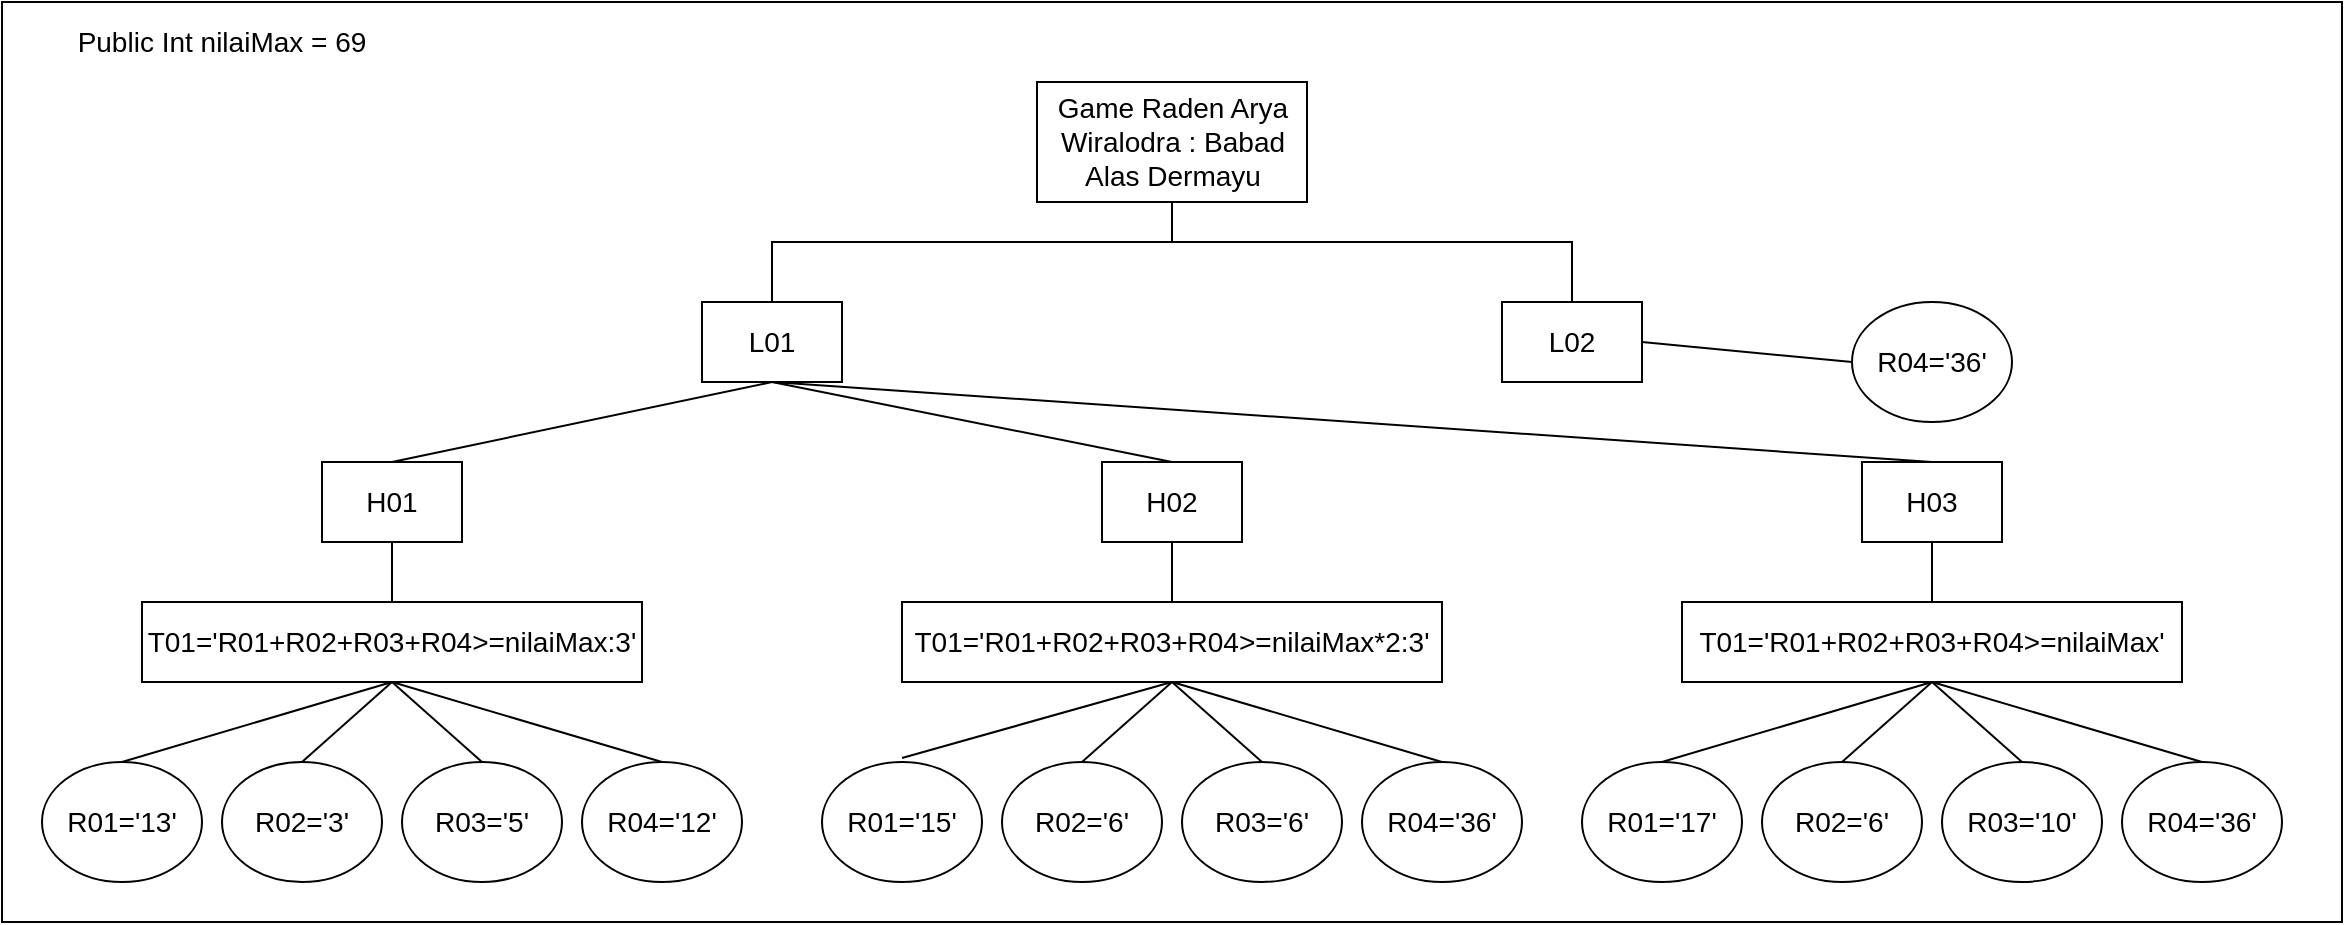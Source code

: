 <mxfile version="13.7.3" type="github">
  <diagram id="zMZedxxuEh53c-AYyQvR" name="Page-1">
    <mxGraphModel dx="1240" dy="1404" grid="1" gridSize="10" guides="1" tooltips="1" connect="1" arrows="1" fold="1" page="1" pageScale="1" pageWidth="900" pageHeight="800" math="0" shadow="0">
      <root>
        <mxCell id="0" />
        <mxCell id="1" parent="0" />
        <mxCell id="JtY06ijEBdB0-CIDA702-45" value="" style="rounded=0;whiteSpace=wrap;html=1;fontSize=14;" parent="1" vertex="1">
          <mxGeometry y="-10" width="1170" height="460" as="geometry" />
        </mxCell>
        <mxCell id="JtY06ijEBdB0-CIDA702-54" style="edgeStyle=orthogonalEdgeStyle;rounded=0;orthogonalLoop=1;jettySize=auto;html=1;entryX=0.5;entryY=0;entryDx=0;entryDy=0;endArrow=none;endFill=0;fontSize=14;" parent="1" source="JtY06ijEBdB0-CIDA702-1" target="JtY06ijEBdB0-CIDA702-47" edge="1">
          <mxGeometry relative="1" as="geometry">
            <Array as="points">
              <mxPoint x="585" y="110" />
              <mxPoint x="385" y="110" />
            </Array>
          </mxGeometry>
        </mxCell>
        <mxCell id="JtY06ijEBdB0-CIDA702-55" style="edgeStyle=orthogonalEdgeStyle;rounded=0;orthogonalLoop=1;jettySize=auto;html=1;entryX=0.5;entryY=0;entryDx=0;entryDy=0;endArrow=none;endFill=0;fontSize=14;" parent="1" source="JtY06ijEBdB0-CIDA702-1" target="JtY06ijEBdB0-CIDA702-48" edge="1">
          <mxGeometry relative="1" as="geometry">
            <Array as="points">
              <mxPoint x="585" y="110" />
              <mxPoint x="785" y="110" />
            </Array>
          </mxGeometry>
        </mxCell>
        <mxCell id="JtY06ijEBdB0-CIDA702-1" value="Game Raden Arya Wiralodra : Babad Alas Dermayu" style="rounded=0;whiteSpace=wrap;html=1;fontSize=14;" parent="1" vertex="1">
          <mxGeometry x="517.5" y="30" width="135" height="60" as="geometry" />
        </mxCell>
        <mxCell id="JtY06ijEBdB0-CIDA702-31" style="edgeStyle=orthogonalEdgeStyle;rounded=0;orthogonalLoop=1;jettySize=auto;html=1;entryX=0.5;entryY=0;entryDx=0;entryDy=0;fontSize=14;endArrow=none;endFill=0;" parent="1" source="JtY06ijEBdB0-CIDA702-2" target="JtY06ijEBdB0-CIDA702-5" edge="1">
          <mxGeometry relative="1" as="geometry" />
        </mxCell>
        <mxCell id="JtY06ijEBdB0-CIDA702-2" value="H01" style="rounded=0;whiteSpace=wrap;html=1;fontSize=14;" parent="1" vertex="1">
          <mxGeometry x="160" y="220" width="70" height="40" as="geometry" />
        </mxCell>
        <mxCell id="JtY06ijEBdB0-CIDA702-30" style="edgeStyle=orthogonalEdgeStyle;rounded=0;orthogonalLoop=1;jettySize=auto;html=1;entryX=0.5;entryY=0;entryDx=0;entryDy=0;fontSize=14;endArrow=none;endFill=0;" parent="1" source="JtY06ijEBdB0-CIDA702-3" target="JtY06ijEBdB0-CIDA702-6" edge="1">
          <mxGeometry relative="1" as="geometry" />
        </mxCell>
        <mxCell id="JtY06ijEBdB0-CIDA702-3" value="H02" style="rounded=0;whiteSpace=wrap;html=1;fontSize=14;" parent="1" vertex="1">
          <mxGeometry x="550" y="220" width="70" height="40" as="geometry" />
        </mxCell>
        <mxCell id="JtY06ijEBdB0-CIDA702-32" style="edgeStyle=orthogonalEdgeStyle;rounded=0;orthogonalLoop=1;jettySize=auto;html=1;entryX=0.5;entryY=0;entryDx=0;entryDy=0;fontSize=14;endArrow=none;endFill=0;" parent="1" source="JtY06ijEBdB0-CIDA702-4" target="JtY06ijEBdB0-CIDA702-7" edge="1">
          <mxGeometry relative="1" as="geometry" />
        </mxCell>
        <mxCell id="JtY06ijEBdB0-CIDA702-4" value="H03" style="rounded=0;whiteSpace=wrap;html=1;fontSize=14;" parent="1" vertex="1">
          <mxGeometry x="930" y="220" width="70" height="40" as="geometry" />
        </mxCell>
        <mxCell id="JtY06ijEBdB0-CIDA702-5" value="T01=&#39;R01+R02+R03+R04&amp;gt;=nilaiMax:3&#39;" style="rounded=0;whiteSpace=wrap;html=1;fontSize=14;" parent="1" vertex="1">
          <mxGeometry x="70" y="290" width="250" height="40" as="geometry" />
        </mxCell>
        <mxCell id="JtY06ijEBdB0-CIDA702-6" value="T01=&#39;R01+R02+R03+R04&amp;gt;=nilaiMax*2:3&#39;" style="rounded=0;whiteSpace=wrap;html=1;fontSize=14;" parent="1" vertex="1">
          <mxGeometry x="450" y="290" width="270" height="40" as="geometry" />
        </mxCell>
        <mxCell id="JtY06ijEBdB0-CIDA702-7" value="T01=&#39;R01+R02+R03+R04&amp;gt;=nilaiMax&#39;" style="rounded=0;whiteSpace=wrap;html=1;fontSize=14;" parent="1" vertex="1">
          <mxGeometry x="840" y="290" width="250" height="40" as="geometry" />
        </mxCell>
        <mxCell id="JtY06ijEBdB0-CIDA702-8" value="R01=&#39;13&#39;" style="ellipse;whiteSpace=wrap;html=1;fontSize=14;" parent="1" vertex="1">
          <mxGeometry x="20" y="370" width="80" height="60" as="geometry" />
        </mxCell>
        <mxCell id="JtY06ijEBdB0-CIDA702-9" value="R02=&#39;3&#39;" style="ellipse;whiteSpace=wrap;html=1;fontSize=14;" parent="1" vertex="1">
          <mxGeometry x="110" y="370" width="80" height="60" as="geometry" />
        </mxCell>
        <mxCell id="JtY06ijEBdB0-CIDA702-10" value="R03=&#39;5&#39;" style="ellipse;whiteSpace=wrap;html=1;fontSize=14;" parent="1" vertex="1">
          <mxGeometry x="200" y="370" width="80" height="60" as="geometry" />
        </mxCell>
        <mxCell id="JtY06ijEBdB0-CIDA702-11" value="R04=&#39;12&#39;" style="ellipse;whiteSpace=wrap;html=1;fontSize=14;" parent="1" vertex="1">
          <mxGeometry x="290" y="370" width="80" height="60" as="geometry" />
        </mxCell>
        <mxCell id="JtY06ijEBdB0-CIDA702-17" value="R01=&#39;15&#39;" style="ellipse;whiteSpace=wrap;html=1;fontSize=14;" parent="1" vertex="1">
          <mxGeometry x="410" y="370" width="80" height="60" as="geometry" />
        </mxCell>
        <mxCell id="JtY06ijEBdB0-CIDA702-18" value="R02=&#39;6&#39;" style="ellipse;whiteSpace=wrap;html=1;fontSize=14;" parent="1" vertex="1">
          <mxGeometry x="500" y="370" width="80" height="60" as="geometry" />
        </mxCell>
        <mxCell id="JtY06ijEBdB0-CIDA702-19" value="R03=&#39;6&#39;" style="ellipse;whiteSpace=wrap;html=1;fontSize=14;" parent="1" vertex="1">
          <mxGeometry x="590" y="370" width="80" height="60" as="geometry" />
        </mxCell>
        <mxCell id="JtY06ijEBdB0-CIDA702-20" value="R04=&#39;36&#39;" style="ellipse;whiteSpace=wrap;html=1;fontSize=14;" parent="1" vertex="1">
          <mxGeometry x="680" y="370" width="80" height="60" as="geometry" />
        </mxCell>
        <mxCell id="JtY06ijEBdB0-CIDA702-21" value="R01=&#39;17&#39;" style="ellipse;whiteSpace=wrap;html=1;fontSize=14;" parent="1" vertex="1">
          <mxGeometry x="790" y="370" width="80" height="60" as="geometry" />
        </mxCell>
        <mxCell id="JtY06ijEBdB0-CIDA702-22" value="R02=&#39;6&#39;" style="ellipse;whiteSpace=wrap;html=1;fontSize=14;" parent="1" vertex="1">
          <mxGeometry x="880" y="370" width="80" height="60" as="geometry" />
        </mxCell>
        <mxCell id="JtY06ijEBdB0-CIDA702-23" value="R03=&#39;10&#39;" style="ellipse;whiteSpace=wrap;html=1;fontSize=14;" parent="1" vertex="1">
          <mxGeometry x="970" y="370" width="80" height="60" as="geometry" />
        </mxCell>
        <mxCell id="JtY06ijEBdB0-CIDA702-24" value="R04=&#39;36&#39;" style="ellipse;whiteSpace=wrap;html=1;fontSize=14;" parent="1" vertex="1">
          <mxGeometry x="1060" y="370" width="80" height="60" as="geometry" />
        </mxCell>
        <mxCell id="JtY06ijEBdB0-CIDA702-33" value="" style="endArrow=none;html=1;fontSize=14;exitX=0.5;exitY=0;exitDx=0;exitDy=0;entryX=0.5;entryY=1;entryDx=0;entryDy=0;" parent="1" source="JtY06ijEBdB0-CIDA702-8" target="JtY06ijEBdB0-CIDA702-5" edge="1">
          <mxGeometry width="50" height="50" relative="1" as="geometry">
            <mxPoint x="120" y="550" as="sourcePoint" />
            <mxPoint x="170" y="500" as="targetPoint" />
          </mxGeometry>
        </mxCell>
        <mxCell id="JtY06ijEBdB0-CIDA702-34" value="" style="endArrow=none;html=1;fontSize=14;exitX=0.5;exitY=0;exitDx=0;exitDy=0;entryX=0.5;entryY=1;entryDx=0;entryDy=0;" parent="1" source="JtY06ijEBdB0-CIDA702-9" edge="1">
          <mxGeometry width="50" height="50" relative="1" as="geometry">
            <mxPoint x="60" y="370" as="sourcePoint" />
            <mxPoint x="195" y="330" as="targetPoint" />
          </mxGeometry>
        </mxCell>
        <mxCell id="JtY06ijEBdB0-CIDA702-35" value="" style="endArrow=none;html=1;fontSize=14;exitX=0.5;exitY=0;exitDx=0;exitDy=0;entryX=0.5;entryY=1;entryDx=0;entryDy=0;" parent="1" source="JtY06ijEBdB0-CIDA702-10" edge="1">
          <mxGeometry width="50" height="50" relative="1" as="geometry">
            <mxPoint x="150" y="370" as="sourcePoint" />
            <mxPoint x="195" y="330" as="targetPoint" />
          </mxGeometry>
        </mxCell>
        <mxCell id="JtY06ijEBdB0-CIDA702-36" value="" style="endArrow=none;html=1;fontSize=14;exitX=0.5;exitY=0;exitDx=0;exitDy=0;entryX=0.5;entryY=1;entryDx=0;entryDy=0;" parent="1" source="JtY06ijEBdB0-CIDA702-11" edge="1">
          <mxGeometry width="50" height="50" relative="1" as="geometry">
            <mxPoint x="240" y="370" as="sourcePoint" />
            <mxPoint x="195" y="330" as="targetPoint" />
          </mxGeometry>
        </mxCell>
        <mxCell id="JtY06ijEBdB0-CIDA702-37" value="" style="endArrow=none;html=1;fontSize=14;entryX=0.5;entryY=1;entryDx=0;entryDy=0;" parent="1" target="JtY06ijEBdB0-CIDA702-6" edge="1">
          <mxGeometry width="50" height="50" relative="1" as="geometry">
            <mxPoint x="450" y="368" as="sourcePoint" />
            <mxPoint x="195" y="330" as="targetPoint" />
          </mxGeometry>
        </mxCell>
        <mxCell id="JtY06ijEBdB0-CIDA702-38" value="" style="endArrow=none;html=1;fontSize=14;entryX=0.5;entryY=1;entryDx=0;entryDy=0;exitX=0.5;exitY=0;exitDx=0;exitDy=0;" parent="1" source="JtY06ijEBdB0-CIDA702-18" edge="1">
          <mxGeometry width="50" height="50" relative="1" as="geometry">
            <mxPoint x="450" y="368" as="sourcePoint" />
            <mxPoint x="585" y="330" as="targetPoint" />
          </mxGeometry>
        </mxCell>
        <mxCell id="JtY06ijEBdB0-CIDA702-39" value="" style="endArrow=none;html=1;fontSize=14;entryX=0.5;entryY=1;entryDx=0;entryDy=0;exitX=0.5;exitY=0;exitDx=0;exitDy=0;" parent="1" source="JtY06ijEBdB0-CIDA702-19" edge="1">
          <mxGeometry width="50" height="50" relative="1" as="geometry">
            <mxPoint x="540" y="370" as="sourcePoint" />
            <mxPoint x="585" y="330" as="targetPoint" />
          </mxGeometry>
        </mxCell>
        <mxCell id="JtY06ijEBdB0-CIDA702-40" value="" style="endArrow=none;html=1;fontSize=14;entryX=0.5;entryY=1;entryDx=0;entryDy=0;exitX=0.5;exitY=0;exitDx=0;exitDy=0;" parent="1" source="JtY06ijEBdB0-CIDA702-20" edge="1">
          <mxGeometry width="50" height="50" relative="1" as="geometry">
            <mxPoint x="630" y="370" as="sourcePoint" />
            <mxPoint x="585" y="330" as="targetPoint" />
          </mxGeometry>
        </mxCell>
        <mxCell id="JtY06ijEBdB0-CIDA702-41" value="" style="endArrow=none;html=1;fontSize=14;entryX=0.5;entryY=1;entryDx=0;entryDy=0;exitX=0.5;exitY=0;exitDx=0;exitDy=0;" parent="1" source="JtY06ijEBdB0-CIDA702-21" target="JtY06ijEBdB0-CIDA702-7" edge="1">
          <mxGeometry width="50" height="50" relative="1" as="geometry">
            <mxPoint x="720" y="370" as="sourcePoint" />
            <mxPoint x="585" y="330" as="targetPoint" />
          </mxGeometry>
        </mxCell>
        <mxCell id="JtY06ijEBdB0-CIDA702-42" value="" style="endArrow=none;html=1;fontSize=14;entryX=0.5;entryY=1;entryDx=0;entryDy=0;exitX=0.5;exitY=0;exitDx=0;exitDy=0;" parent="1" source="JtY06ijEBdB0-CIDA702-22" edge="1">
          <mxGeometry width="50" height="50" relative="1" as="geometry">
            <mxPoint x="830" y="370" as="sourcePoint" />
            <mxPoint x="965" y="330" as="targetPoint" />
          </mxGeometry>
        </mxCell>
        <mxCell id="JtY06ijEBdB0-CIDA702-43" value="" style="endArrow=none;html=1;fontSize=14;entryX=0.5;entryY=1;entryDx=0;entryDy=0;exitX=0.5;exitY=0;exitDx=0;exitDy=0;" parent="1" source="JtY06ijEBdB0-CIDA702-23" edge="1">
          <mxGeometry width="50" height="50" relative="1" as="geometry">
            <mxPoint x="920" y="370" as="sourcePoint" />
            <mxPoint x="965" y="330" as="targetPoint" />
          </mxGeometry>
        </mxCell>
        <mxCell id="JtY06ijEBdB0-CIDA702-44" value="" style="endArrow=none;html=1;fontSize=14;entryX=0.5;entryY=1;entryDx=0;entryDy=0;exitX=0.5;exitY=0;exitDx=0;exitDy=0;" parent="1" source="JtY06ijEBdB0-CIDA702-24" edge="1">
          <mxGeometry width="50" height="50" relative="1" as="geometry">
            <mxPoint x="1010" y="370" as="sourcePoint" />
            <mxPoint x="965" y="330" as="targetPoint" />
          </mxGeometry>
        </mxCell>
        <mxCell id="JtY06ijEBdB0-CIDA702-46" value="Public Int nilaiMax = 69" style="text;html=1;strokeColor=none;fillColor=none;align=center;verticalAlign=middle;whiteSpace=wrap;rounded=0;fontSize=14;" parent="1" vertex="1">
          <mxGeometry x="30" width="160" height="20" as="geometry" />
        </mxCell>
        <mxCell id="JtY06ijEBdB0-CIDA702-47" value="L01" style="rounded=0;whiteSpace=wrap;html=1;fontSize=14;" parent="1" vertex="1">
          <mxGeometry x="350" y="140" width="70" height="40" as="geometry" />
        </mxCell>
        <mxCell id="JtY06ijEBdB0-CIDA702-48" value="L02" style="rounded=0;whiteSpace=wrap;html=1;fontSize=14;" parent="1" vertex="1">
          <mxGeometry x="750" y="140" width="70" height="40" as="geometry" />
        </mxCell>
        <mxCell id="JtY06ijEBdB0-CIDA702-49" value="" style="endArrow=none;html=1;fontSize=14;exitX=0.5;exitY=0;exitDx=0;exitDy=0;entryX=0.5;entryY=1;entryDx=0;entryDy=0;" parent="1" source="JtY06ijEBdB0-CIDA702-2" target="JtY06ijEBdB0-CIDA702-47" edge="1">
          <mxGeometry width="50" height="50" relative="1" as="geometry">
            <mxPoint x="310" y="70" as="sourcePoint" />
            <mxPoint x="360" y="20" as="targetPoint" />
          </mxGeometry>
        </mxCell>
        <mxCell id="JtY06ijEBdB0-CIDA702-50" value="" style="endArrow=none;html=1;fontSize=14;exitX=0.5;exitY=0;exitDx=0;exitDy=0;entryX=0.5;entryY=1;entryDx=0;entryDy=0;" parent="1" source="JtY06ijEBdB0-CIDA702-3" edge="1">
          <mxGeometry width="50" height="50" relative="1" as="geometry">
            <mxPoint x="195" y="220" as="sourcePoint" />
            <mxPoint x="385" y="180" as="targetPoint" />
          </mxGeometry>
        </mxCell>
        <mxCell id="JtY06ijEBdB0-CIDA702-51" value="" style="endArrow=none;html=1;fontSize=14;exitX=0.5;exitY=0;exitDx=0;exitDy=0;entryX=0.5;entryY=1;entryDx=0;entryDy=0;" parent="1" source="JtY06ijEBdB0-CIDA702-4" edge="1">
          <mxGeometry width="50" height="50" relative="1" as="geometry">
            <mxPoint x="585.0" y="220" as="sourcePoint" />
            <mxPoint x="385" y="180" as="targetPoint" />
          </mxGeometry>
        </mxCell>
        <mxCell id="6zM39Wlf0ICoVLbPaHtO-1" value="R04=&#39;36&#39;" style="ellipse;whiteSpace=wrap;html=1;fontSize=14;" vertex="1" parent="1">
          <mxGeometry x="925" y="140" width="80" height="60" as="geometry" />
        </mxCell>
        <mxCell id="6zM39Wlf0ICoVLbPaHtO-2" value="" style="endArrow=none;html=1;exitX=1;exitY=0.5;exitDx=0;exitDy=0;entryX=0;entryY=0.5;entryDx=0;entryDy=0;" edge="1" parent="1" source="JtY06ijEBdB0-CIDA702-48" target="6zM39Wlf0ICoVLbPaHtO-1">
          <mxGeometry width="50" height="50" relative="1" as="geometry">
            <mxPoint x="840" y="90" as="sourcePoint" />
            <mxPoint x="890" y="40" as="targetPoint" />
          </mxGeometry>
        </mxCell>
      </root>
    </mxGraphModel>
  </diagram>
</mxfile>

